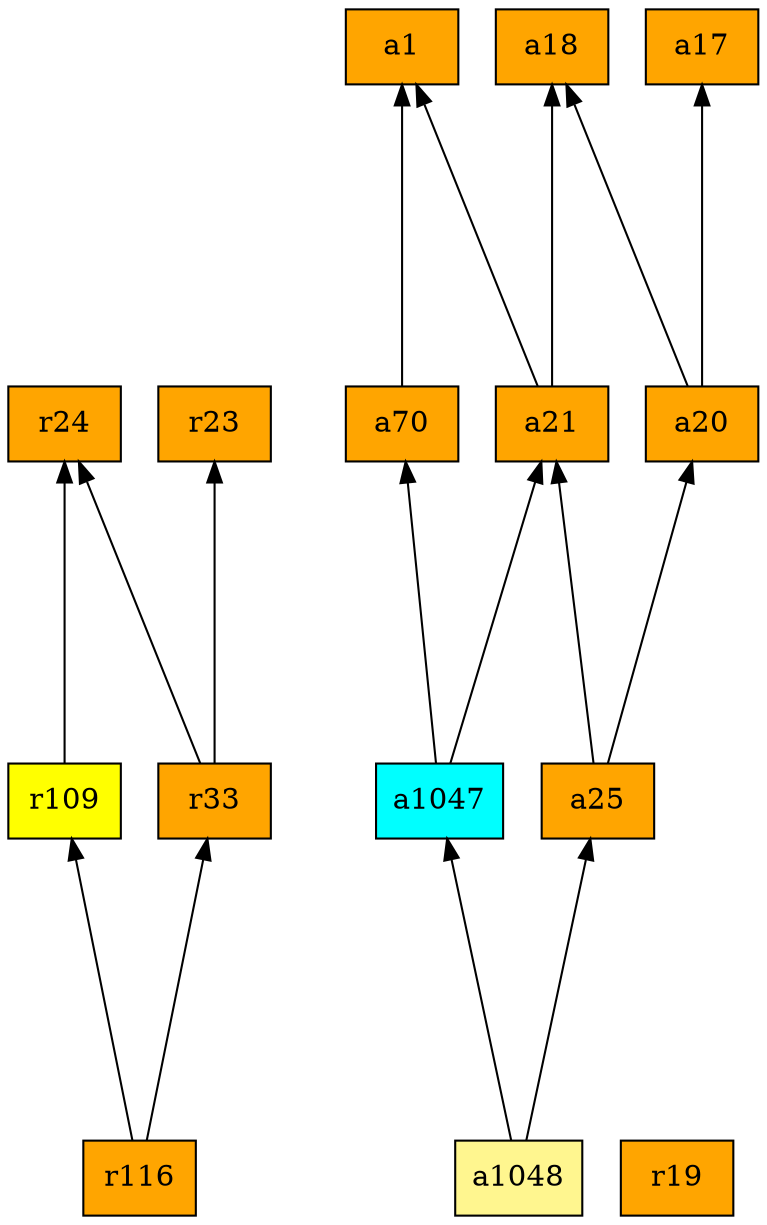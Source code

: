 digraph G {
rankdir=BT;ranksep="2.0";
"r116" [shape=record,fillcolor=orange,style=filled,label="{r116}"];
"a1" [shape=record,fillcolor=orange,style=filled,label="{a1}"];
"a1047" [shape=record,fillcolor=cyan,style=filled,label="{a1047}"];
"a20" [shape=record,fillcolor=orange,style=filled,label="{a20}"];
"r24" [shape=record,fillcolor=orange,style=filled,label="{r24}"];
"a70" [shape=record,fillcolor=orange,style=filled,label="{a70}"];
"a17" [shape=record,fillcolor=orange,style=filled,label="{a17}"];
"r19" [shape=record,fillcolor=orange,style=filled,label="{r19}"];
"r33" [shape=record,fillcolor=orange,style=filled,label="{r33}"];
"r23" [shape=record,fillcolor=orange,style=filled,label="{r23}"];
"a25" [shape=record,fillcolor=orange,style=filled,label="{a25}"];
"r109" [shape=record,fillcolor=yellow,style=filled,label="{r109}"];
"a18" [shape=record,fillcolor=orange,style=filled,label="{a18}"];
"a1048" [shape=record,fillcolor=khaki1,style=filled,label="{a1048}"];
"a21" [shape=record,fillcolor=orange,style=filled,label="{a21}"];
"r116" -> "r109"
"r116" -> "r33"
"a1047" -> "a21"
"a1047" -> "a70"
"a20" -> "a18"
"a20" -> "a17"
"a70" -> "a1"
"r33" -> "r24"
"r33" -> "r23"
"a25" -> "a20"
"a25" -> "a21"
"r109" -> "r24"
"a1048" -> "a1047"
"a1048" -> "a25"
"a21" -> "a1"
"a21" -> "a18"
}